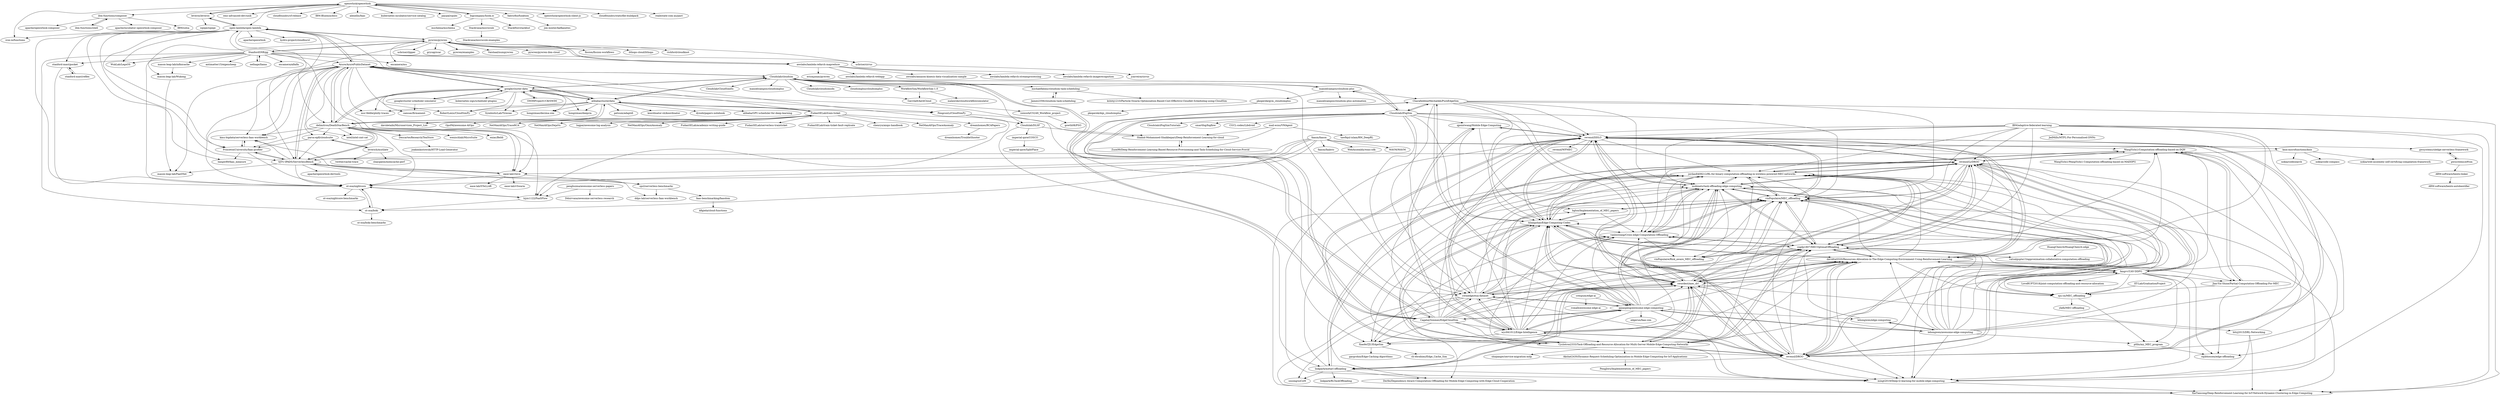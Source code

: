 digraph G {
"openwhisk/openwhisk" -> "iron-io/functions" ["e"=1]
"openwhisk/openwhisk" -> "ibm-functions/composer"
"openwhisk/openwhisk" -> "leveros/leveros"
"openwhisk/openwhisk" -> "emc-advanced-dev/unik" ["e"=1]
"openwhisk/openwhisk" -> "open-lambda/open-lambda"
"openwhisk/openwhisk" -> "cloudfoundry/cf-release" ["e"=1]
"openwhisk/openwhisk" -> "IBM-Bluemix/docs"
"openwhisk/openwhisk" -> "alexellis/faas" ["e"=1]
"openwhisk/openwhisk" -> "kubernetes-incubator/service-catalog" ["e"=1]
"openwhisk/openwhisk" -> "paypal/squbs" ["e"=1]
"openwhisk/openwhisk" -> "bigcompany/hook.io"
"openwhisk/openwhisk" -> "fabric8io/funktion"
"openwhisk/openwhisk" -> "openwhisk/openwhisk-client-js"
"openwhisk/openwhisk" -> "cloudfoundry/staticfile-buildpack" ["e"=1]
"openwhisk/openwhisk" -> "realestate-com-au/pact" ["e"=1]
"WangYichi1/Computation-offloading-based-on-DQN" -> "rajibhossen/edge-offloading"
"WangYichi1/Computation-offloading-based-on-DQN" -> "revenol/LyDROO"
"WangYichi1/Computation-offloading-based-on-DQN" -> "Jian-Yin-Shine/Partial-Computation-Offloading-For-MEC"
"WangYichi1/Computation-offloading-based-on-DQN" -> "jordan8409212/RL-for-binary-computation-offloading-in-wireless-powered-MEC-networks"
"WangYichi1/Computation-offloading-based-on-DQN" -> "WangYichi1/WangYichi1-Computation-offloading-based-on-MADDPG"
"Cloudslab/cloudsim" -> "manoelcampos/cloudsim-plus"
"Cloudslab/cloudsim" -> "google/cluster-data"
"Cloudslab/cloudsim" -> "Cloudslab/iFogSim"
"Cloudslab/cloudsim" -> "CagataySonmez/EdgeCloudSim"
"Cloudslab/cloudsim" -> "alibaba/clusterdata"
"Cloudslab/cloudsim" -> "WorkflowSim/WorkflowSim-1.0"
"Cloudslab/cloudsim" -> "Cloudslab/CloudSimEx"
"Cloudslab/cloudsim" -> "Azure/AzurePublicDataset"
"Cloudslab/cloudsim" -> "manoelcampos/cloudsimplus"
"Cloudslab/cloudsim" -> "swinedge/eua-dataset"
"Cloudslab/cloudsim" -> "michaelfahmy/cloudsim-task-scheduling"
"Cloudslab/cloudsim" -> "Cloudslab/DLSF"
"Cloudslab/cloudsim" -> "Cloudslab/cloudsimsdn"
"Cloudslab/cloudsim" -> "cloudsimplus/cloudsimplus"
"Cloudslab/cloudsim" -> "Gavrila9/Ant4Cloud"
"awslabs/lambda-refarch-mapreduce" -> "pywren/pywren"
"awslabs/lambda-refarch-mapreduce" -> "ericmjonas/pywren"
"awslabs/lambda-refarch-mapreduce" -> "awslabs/lambda-refarch-webapp" ["e"=1]
"awslabs/lambda-refarch-mapreduce" -> "awslabs/amazon-kinesis-data-visualization-sample" ["e"=1]
"awslabs/lambda-refarch-mapreduce" -> "awslabs/lambda-refarch-streamprocessing" ["e"=1]
"awslabs/lambda-refarch-mapreduce" -> "awslabs/lambda-refarch-imagerecognition" ["e"=1]
"google/cluster-scheduler-simulator" -> "google/cluster-data"
"google/cluster-scheduler-simulator" -> "camsas/firmament" ["e"=1]
"ARM-software/bento-linker" -> "ARM-software/bento-autobentifier"
"FudanSELab/train-ticket" -> "delimitrou/DeathStarBench"
"FudanSELab/train-ticket" -> "NetManAIOps/TraceAnomaly" ["e"=1]
"FudanSELab/train-ticket" -> "FudanSELab/serverless-trainticket"
"FudanSELab/train-ticket" -> "FudanSELab/train-ticket-fault-replicate"
"FudanSELab/train-ticket" -> "chenryn/aiops-handbook" ["e"=1]
"FudanSELab/train-ticket" -> "alibaba/clusterdata"
"FudanSELab/train-ticket" -> "dreamhomes/RCAPapers"
"FudanSELab/train-ticket" -> "davidetaibi/Microservices_Project_List" ["e"=1]
"FudanSELab/train-ticket" -> "OpsPAI/awesome-AIOps" ["e"=1]
"FudanSELab/train-ticket" -> "NetManAIOps/TraceRCA"
"FudanSELab/train-ticket" -> "Azure/AzurePublicDataset"
"FudanSELab/train-ticket" -> "NetManAIOps/DejaVu"
"FudanSELab/train-ticket" -> "logpai/awesome-log-analysis" ["e"=1]
"FudanSELab/train-ticket" -> "NetManAIOps/OmniAnomaly" ["e"=1]
"FudanSELab/train-ticket" -> "FudanSELab/academic-writing-guide"
"crespum/edge-ai" -> "rcmalli/awesome-edge-ai"
"crespum/edge-ai" -> "qijianpeng/awesome-edge-computing"
"StanfordSNR/gg" -> "nelhage/llama"
"StanfordSNR/gg" -> "pywren/pywren"
"StanfordSNR/gg" -> "excamera/mu"
"StanfordSNR/gg" -> "ease-lab/vhive"
"StanfordSNR/gg" -> "stanford-mast/pocket"
"StanfordSNR/gg" -> "ut-osa/boki"
"StanfordSNR/gg" -> "ut-osa/nightcore"
"StanfordSNR/gg" -> "open-lambda/open-lambda"
"StanfordSNR/gg" -> "awslabs/lambda-refarch-mapreduce"
"StanfordSNR/gg" -> "Azure/AzurePublicDataset"
"StanfordSNR/gg" -> "excamera/alfalfa" ["e"=1]
"StanfordSNR/gg" -> "ucbrise/cirrus"
"StanfordSNR/gg" -> "antimatter15/eigensheep"
"StanfordSNR/gg" -> "mason-leap-lab/infinicache"
"StanfordSNR/gg" -> "WukLab/LegoOS" ["e"=1]
"pywren/pywren" -> "pywren/examples"
"pywren/pywren" -> "Vaishaal/numpywren"
"pywren/pywren" -> "awslabs/lambda-refarch-mapreduce"
"pywren/pywren" -> "pywren/pywren-ibm-cloud"
"pywren/pywren" -> "StanfordSNR/gg"
"pywren/pywren" -> "ucbrise/cirrus"
"pywren/pywren" -> "excamera/mu"
"pywren/pywren" -> "open-lambda/open-lambda"
"pywren/pywren" -> "SJTU-IPADS/ServerlessBench"
"pywren/pywren" -> "fission/fission-workflows"
"pywren/pywren" -> "lithops-cloud/lithops"
"pywren/pywren" -> "richford/cloudknot"
"pywren/pywren" -> "mason-leap-lab/Wukong"
"pywren/pywren" -> "ucbrise/clipper" ["e"=1]
"pywren/pywren" -> "grycap/scar" ["e"=1]
"CagataySonmez/EdgeCloudSim" -> "Cloudslab/iFogSim"
"CagataySonmez/EdgeCloudSim" -> "qijianpeng/awesome-edge-computing"
"CagataySonmez/EdgeCloudSim" -> "swordest/mec_drl"
"CagataySonmez/EdgeCloudSim" -> "revenol/DDLO"
"CagataySonmez/EdgeCloudSim" -> "CharafeddineMechalikh/PureEdgeSim"
"CagataySonmez/EdgeCloudSim" -> "XiaofeiTJU/EdgeSim"
"CagataySonmez/EdgeCloudSim" -> "revenol/DROO"
"CagataySonmez/EdgeCloudSim" -> "hliangzhao/Edge-Computing-Codes"
"CagataySonmez/EdgeCloudSim" -> "mobinets/task-offloading-edge-computing"
"CagataySonmez/EdgeCloudSim" -> "swinedge/eua-dataset"
"CagataySonmez/EdgeCloudSim" -> "Cloudslab/cloudsim"
"CagataySonmez/EdgeCloudSim" -> "Cyclotron2333/Task-Offloading-and-Resource-Allocation-for-Multi-Server-Mobile-Edge-Computing-Networks"
"CagataySonmez/EdgeCloudSim" -> "czgdp1807/MECOptimalOffloading"
"CagataySonmez/EdgeCloudSim" -> "davidtw0320/Resources-Allocation-in-The-Edge-Computing-Environment-Using-Reinforcement-Learning"
"CagataySonmez/EdgeCloudSim" -> "wyc941012/Edge-Intelligence"
"bigcompany/hook.io" -> "Stackvana/microcule"
"bigcompany/hook.io" -> "StackHut/stackhut"
"bigcompany/hook.io" -> "openwhisk/openwhisk"
"bigcompany/hook.io" -> "mschema/mschema"
"google/cluster-data" -> "alibaba/clusterdata"
"google/cluster-data" -> "Azure/AzurePublicDataset"
"google/cluster-data" -> "google/cluster-scheduler-simulator"
"google/cluster-data" -> "Cloudslab/cloudsim"
"google/cluster-data" -> "SWIMProjectUCB/SWIM"
"google/cluster-data" -> "FengcunLi/CloudSimPy"
"google/cluster-data" -> "delimitrou/DeathStarBench"
"google/cluster-data" -> "RobertLexis/CloudSimPy"
"google/cluster-data" -> "swinedge/eua-dataset"
"google/cluster-data" -> "hongzimao/decima-sim" ["e"=1]
"google/cluster-data" -> "hongzimao/deeprm" ["e"=1]
"google/cluster-data" -> "kubernetes-sigs/scheduler-plugins" ["e"=1]
"google/cluster-data" -> "SymbioticLab/Tiresias" ["e"=1]
"google/cluster-data" -> "msr-fiddle/philly-traces" ["e"=1]
"google/cluster-data" -> "camsas/firmament" ["e"=1]
"nelhage/llama" -> "StanfordSNR/gg"
"leverich/mutilate" -> "twitter/cache-trace" ["e"=1]
"leverich/mutilate" -> "shaygalon/memcache-perf"
"leverich/mutilate" -> "parsa-epfl/cloudsuite"
"delimitrou/DeathStarBench" -> "FudanSELab/train-ticket"
"delimitrou/DeathStarBench" -> "Azure/AzurePublicDataset"
"delimitrou/DeathStarBench" -> "SJTU-IPADS/ServerlessBench"
"delimitrou/DeathStarBench" -> "PrincetonUniversity/faas-profiler"
"delimitrou/DeathStarBench" -> "alibaba/clusterdata"
"delimitrou/DeathStarBench" -> "parsa-epfl/cloudsuite"
"delimitrou/DeathStarBench" -> "google/cluster-data"
"delimitrou/DeathStarBench" -> "ut-osa/nightcore"
"delimitrou/DeathStarBench" -> "wenischlab/MicroSuite"
"delimitrou/DeathStarBench" -> "DescartesResearch/TeaStore"
"delimitrou/DeathStarBench" -> "lzjzx1122/FaaSFlow"
"delimitrou/DeathStarBench" -> "eniac/Beldi"
"delimitrou/DeathStarBench" -> "ease-lab/vhive"
"delimitrou/DeathStarBench" -> "intel/intel-cmt-cat" ["e"=1]
"delimitrou/DeathStarBench" -> "kmu-bigdata/serverless-faas-workbench"
"swinedge/eua-dataset" -> "hliangzhao/Edge-Computing-Codes"
"swinedge/eua-dataset" -> "swordest/mec_drl"
"swinedge/eua-dataset" -> "XiaofeiTJU/EdgeSim"
"swinedge/eua-dataset" -> "davidtw0320/Resources-Allocation-in-The-Edge-Computing-Environment-Using-Reinforcement-Learning"
"swinedge/eua-dataset" -> "vanloswang/Cross-edge-Computation-Offloading"
"swinedge/eua-dataset" -> "mobinets/task-offloading-edge-computing"
"swinedge/eua-dataset" -> "vinPopulaire/MEC_offloading"
"swinedge/eua-dataset" -> "revenol/DROO"
"swinedge/eua-dataset" -> "qijianpeng/awesome-edge-computing"
"swinedge/eua-dataset" -> "revenol/DDLO"
"swinedge/eua-dataset" -> "czgdp1807/MECOptimalOffloading"
"swinedge/eua-dataset" -> "XiaTiancong/Deep-Reinforcement-Learning-for-IoT-Network-Dynamic-Clustering-in-Edge-Computing"
"swinedge/eua-dataset" -> "snsong/soCoM"
"swinedge/eua-dataset" -> "wyc941012/Edge-Intelligence"
"swinedge/eua-dataset" -> "jordan8409212/RL-for-binary-computation-offloading-in-wireless-powered-MEC-networks"
"Cloudslab/iFogSim" -> "Cloudslab/iFogSimTutorials"
"Cloudslab/iFogSim" -> "CagataySonmez/EdgeCloudSim"
"Cloudslab/iFogSim" -> "CharafeddineMechalikh/PureEdgeSim"
"Cloudslab/iFogSim" -> "XiaofeiTJU/EdgeSim"
"Cloudslab/iFogSim" -> "Cloudslab/cloudsim"
"Cloudslab/iFogSim" -> "smartfog/fogflow"
"Cloudslab/iFogSim" -> "swinedge/eua-dataset"
"Cloudslab/iFogSim" -> "qijianpeng/awesome-edge-computing"
"Cloudslab/iFogSim" -> "qpointwang/Mobile-Edge-Computing"
"Cloudslab/iFogSim" -> "vinPopulaire/MEC_offloading"
"Cloudslab/iFogSim" -> "hliangzhao/Edge-Computing-Codes"
"Cloudslab/iFogSim" -> "revenol/DDLO"
"Cloudslab/iFogSim" -> "swordest/mec_drl"
"Cloudslab/iFogSim" -> "CGCL-codes/Libdroid"
"Cloudslab/iFogSim" -> "manoelcampos/cloudsim-plus"
"swordest/mec_drl" -> "revenol/DROO"
"swordest/mec_drl" -> "revenol/DDLO"
"swordest/mec_drl" -> "linkpark/metarl-offloading"
"swordest/mec_drl" -> "davidtw0320/Resources-Allocation-in-The-Edge-Computing-Environment-Using-Reinforcement-Learning"
"swordest/mec_drl" -> "revenol/LyDROO"
"swordest/mec_drl" -> "hliangzhao/Edge-Computing-Codes"
"swordest/mec_drl" -> "jordan8409212/RL-for-binary-computation-offloading-in-wireless-powered-MEC-networks"
"swordest/mec_drl" -> "mobinets/task-offloading-edge-computing"
"swordest/mec_drl" -> "czgdp1807/MECOptimalOffloading"
"swordest/mec_drl" -> "vinPopulaire/MEC_offloading"
"swordest/mec_drl" -> "fangvv/UAV-DDPG"
"swordest/mec_drl" -> "Cyclotron2333/Task-Offloading-and-Resource-Allocation-for-Multi-Server-Mobile-Edge-Computing-Networks"
"swordest/mec_drl" -> "mingt2019/Deep-Q-learning-for-mobile-edge-computing"
"swordest/mec_drl" -> "swinedge/eua-dataset"
"swordest/mec_drl" -> "bitzj2015/DRL-Networking"
"alibaba/clusterdata" -> "google/cluster-data"
"alibaba/clusterdata" -> "Azure/AzurePublicDataset"
"alibaba/clusterdata" -> "msr-fiddle/philly-traces" ["e"=1]
"alibaba/clusterdata" -> "delimitrou/DeathStarBench"
"alibaba/clusterdata" -> "RobertLexis/CloudSimPy"
"alibaba/clusterdata" -> "Cloudslab/cloudsim"
"alibaba/clusterdata" -> "hongzimao/decima-sim" ["e"=1]
"alibaba/clusterdata" -> "petuum/adaptdl" ["e"=1]
"alibaba/clusterdata" -> "FengcunLi/CloudSimPy"
"alibaba/clusterdata" -> "FudanSELab/train-ticket"
"alibaba/clusterdata" -> "koordinator-sh/koordinator" ["e"=1]
"alibaba/clusterdata" -> "dyweb/papers-notebook" ["e"=1]
"alibaba/clusterdata" -> "SymbioticLab/Tiresias" ["e"=1]
"alibaba/clusterdata" -> "alibaba/GPU-scheduler-for-deep-learning" ["e"=1]
"alibaba/clusterdata" -> "hongzimao/deeprm" ["e"=1]
"fangvv/UAV-DDPG" -> "WangYichi1/Computation-offloading-based-on-DQN"
"fangvv/UAV-DDPG" -> "jordan8409212/RL-for-binary-computation-offloading-in-wireless-powered-MEC-networks"
"fangvv/UAV-DDPG" -> "mingt2019/Deep-Q-learning-for-mobile-edge-computing"
"fangvv/UAV-DDPG" -> "davidtw0320/Resources-Allocation-in-The-Edge-Computing-Environment-Using-Reinforcement-Learning"
"fangvv/UAV-DDPG" -> "revenol/LyDROO"
"fangvv/UAV-DDPG" -> "czgdp1807/MECOptimalOffloading"
"fangvv/UAV-DDPG" -> "mobinets/task-offloading-edge-computing"
"fangvv/UAV-DDPG" -> "p0llx/my_MEC_program"
"fangvv/UAV-DDPG" -> "rajibhossen/edge-offloading"
"fangvv/UAV-DDPG" -> "nju-cn/MEC_offloading"
"fangvv/UAV-DDPG" -> "swordest/mec_drl"
"fangvv/UAV-DDPG" -> "Jian-Yin-Shine/Partial-Computation-Offloading-For-MEC"
"fangvv/UAV-DDPG" -> "LoveBUPT2018/joint-computation-offloading-and-resource-allocation"
"Cloudslab/DLSF" -> "linkpark/metarl-offloading"
"Cloudslab/DLSF" -> "Shahid-Mohammed-Shaikbepari/Deep-Reinforcement-Learning-for-cloud"
"Cloudslab/DLSF" -> "imperial-qore/COSCO"
"bitzj2015/DRL-Networking" -> "mingt2019/Deep-Q-learning-for-mobile-edge-computing"
"bitzj2015/DRL-Networking" -> "XiaTiancong/Deep-Reinforcement-Learning-for-IoT-Network-Dynamic-Clustering-in-Edge-Computing"
"bitzj2015/DRL-Networking" -> "vinPopulaire/MEC_offloading"
"czgdp1807/MECOptimalOffloading" -> "vinPopulaire/MEC_offloading"
"czgdp1807/MECOptimalOffloading" -> "jordan8409212/RL-for-binary-computation-offloading-in-wireless-powered-MEC-networks"
"czgdp1807/MECOptimalOffloading" -> "mobinets/task-offloading-edge-computing"
"czgdp1807/MECOptimalOffloading" -> "Cyclotron2333/Task-Offloading-and-Resource-Allocation-for-Multi-Server-Mobile-Edge-Computing-Networks"
"czgdp1807/MECOptimalOffloading" -> "vanloswang/Cross-edge-Computation-Offloading"
"czgdp1807/MECOptimalOffloading" -> "revenol/LyDROO"
"czgdp1807/MECOptimalOffloading" -> "vinPopulaire/Risk_aware_MEC_offloading"
"czgdp1807/MECOptimalOffloading" -> "nju-cn/MEC_offloading"
"czgdp1807/MECOptimalOffloading" -> "davidtw0320/Resources-Allocation-in-The-Edge-Computing-Environment-Using-Reinforcement-Learning"
"czgdp1807/MECOptimalOffloading" -> "WangYichi1/Computation-offloading-based-on-DQN"
"czgdp1807/MECOptimalOffloading" -> "Derfei/Dependency-Aware-Computation-Offloading-for-Mobile-Edge-Computing-with-Edge-Cloud-Cooperation"
"czgdp1807/MECOptimalOffloading" -> "hliangzhao/Edge-Computing-Codes"
"czgdp1807/MECOptimalOffloading" -> "vatsalgupta13/approximation-collaborative-computation-offloading"
"davidtw0320/Resources-Allocation-in-The-Edge-Computing-Environment-Using-Reinforcement-Learning" -> "czgdp1807/MECOptimalOffloading"
"davidtw0320/Resources-Allocation-in-The-Edge-Computing-Environment-Using-Reinforcement-Learning" -> "revenol/DDLO"
"davidtw0320/Resources-Allocation-in-The-Edge-Computing-Environment-Using-Reinforcement-Learning" -> "swordest/mec_drl"
"davidtw0320/Resources-Allocation-in-The-Edge-Computing-Environment-Using-Reinforcement-Learning" -> "jordan8409212/RL-for-binary-computation-offloading-in-wireless-powered-MEC-networks"
"davidtw0320/Resources-Allocation-in-The-Edge-Computing-Environment-Using-Reinforcement-Learning" -> "mingt2019/Deep-Q-learning-for-mobile-edge-computing"
"davidtw0320/Resources-Allocation-in-The-Edge-Computing-Environment-Using-Reinforcement-Learning" -> "vinPopulaire/MEC_offloading"
"davidtw0320/Resources-Allocation-in-The-Edge-Computing-Environment-Using-Reinforcement-Learning" -> "revenol/DROO"
"davidtw0320/Resources-Allocation-in-The-Edge-Computing-Environment-Using-Reinforcement-Learning" -> "fangvv/UAV-DDPG"
"davidtw0320/Resources-Allocation-in-The-Edge-Computing-Environment-Using-Reinforcement-Learning" -> "hliangzhao/Edge-Computing-Codes"
"davidtw0320/Resources-Allocation-in-The-Edge-Computing-Environment-Using-Reinforcement-Learning" -> "nju-cn/MEC_offloading"
"davidtw0320/Resources-Allocation-in-The-Edge-Computing-Environment-Using-Reinforcement-Learning" -> "WangYichi1/Computation-offloading-based-on-DQN"
"davidtw0320/Resources-Allocation-in-The-Edge-Computing-Environment-Using-Reinforcement-Learning" -> "Jian-Yin-Shine/Partial-Computation-Offloading-For-MEC"
"davidtw0320/Resources-Allocation-in-The-Edge-Computing-Environment-Using-Reinforcement-Learning" -> "XiaTiancong/Deep-Reinforcement-Learning-for-IoT-Network-Dynamic-Clustering-in-Edge-Computing"
"davidtw0320/Resources-Allocation-in-The-Edge-Computing-Environment-Using-Reinforcement-Learning" -> "linkpark/metarl-offloading"
"davidtw0320/Resources-Allocation-in-The-Edge-Computing-Environment-Using-Reinforcement-Learning" -> "revenol/LyDROO"
"hglun/Implementation_of_MEC_papers" -> "vinPopulaire/MEC_offloading"
"hglun/Implementation_of_MEC_papers" -> "vanloswang/Cross-edge-Computation-Offloading"
"hglun/Implementation_of_MEC_papers" -> "hliangzhao/Edge-Computing-Codes"
"jordan8409212/RL-for-binary-computation-offloading-in-wireless-powered-MEC-networks" -> "czgdp1807/MECOptimalOffloading"
"jordan8409212/RL-for-binary-computation-offloading-in-wireless-powered-MEC-networks" -> "vinPopulaire/Risk_aware_MEC_offloading"
"jordan8409212/RL-for-binary-computation-offloading-in-wireless-powered-MEC-networks" -> "WangYichi1/Computation-offloading-based-on-DQN"
"jordan8409212/RL-for-binary-computation-offloading-in-wireless-powered-MEC-networks" -> "mingt2019/Deep-Q-learning-for-mobile-edge-computing"
"jordan8409212/RL-for-binary-computation-offloading-in-wireless-powered-MEC-networks" -> "revenol/LyDROO"
"jordan8409212/RL-for-binary-computation-offloading-in-wireless-powered-MEC-networks" -> "nju-cn/MEC_offloading"
"jordan8409212/RL-for-binary-computation-offloading-in-wireless-powered-MEC-networks" -> "Derfei/Dependency-Aware-Computation-Offloading-for-Mobile-Edge-Computing-with-Edge-Cloud-Cooperation"
"jordan8409212/RL-for-binary-computation-offloading-in-wireless-powered-MEC-networks" -> "vanloswang/Cross-edge-Computation-Offloading"
"jordan8409212/RL-for-binary-computation-offloading-in-wireless-powered-MEC-networks" -> "mobinets/task-offloading-edge-computing"
"jordan8409212/RL-for-binary-computation-offloading-in-wireless-powered-MEC-networks" -> "XiaTiancong/Deep-Reinforcement-Learning-for-IoT-Network-Dynamic-Clustering-in-Edge-Computing"
"jordan8409212/RL-for-binary-computation-offloading-in-wireless-powered-MEC-networks" -> "vinPopulaire/MEC_offloading"
"qpointwang/Mobile-Edge-Computing" -> "hglun/Implementation_of_MEC_papers"
"qpointwang/Mobile-Edge-Computing" -> "revenol/DDLO"
"qpointwang/Mobile-Edge-Computing" -> "wyc941012/Edge-Intelligence"
"revenol/DDLO" -> "revenol/DROO"
"revenol/DDLO" -> "swordest/mec_drl"
"revenol/DDLO" -> "hliangzhao/Edge-Computing-Codes"
"revenol/DDLO" -> "revenol/LyDROO"
"revenol/DDLO" -> "vinPopulaire/MEC_offloading"
"revenol/DDLO" -> "davidtw0320/Resources-Allocation-in-The-Edge-Computing-Environment-Using-Reinforcement-Learning"
"revenol/DDLO" -> "czgdp1807/MECOptimalOffloading"
"revenol/DDLO" -> "jordan8409212/RL-for-binary-computation-offloading-in-wireless-powered-MEC-networks"
"revenol/DDLO" -> "mobinets/task-offloading-edge-computing"
"revenol/DDLO" -> "mingt2019/Deep-Q-learning-for-mobile-edge-computing"
"revenol/DDLO" -> "qpointwang/Mobile-Edge-Computing"
"revenol/DDLO" -> "Cyclotron2333/Task-Offloading-and-Resource-Allocation-for-Multi-Server-Mobile-Edge-Computing-Networks"
"revenol/DDLO" -> "WangYichi1/Computation-offloading-based-on-DQN"
"revenol/DDLO" -> "revenol/WPMEC"
"revenol/DDLO" -> "wyc941012/Edge-Intelligence"
"revenol/DROO" -> "revenol/DDLO"
"revenol/DROO" -> "swordest/mec_drl"
"revenol/DROO" -> "revenol/LyDROO"
"revenol/DROO" -> "jordan8409212/RL-for-binary-computation-offloading-in-wireless-powered-MEC-networks"
"revenol/DROO" -> "czgdp1807/MECOptimalOffloading"
"revenol/DROO" -> "davidtw0320/Resources-Allocation-in-The-Edge-Computing-Environment-Using-Reinforcement-Learning"
"revenol/DROO" -> "mobinets/task-offloading-edge-computing"
"revenol/DROO" -> "hliangzhao/Edge-Computing-Codes"
"revenol/DROO" -> "vinPopulaire/MEC_offloading"
"revenol/DROO" -> "linkpark/metarl-offloading"
"revenol/DROO" -> "Cyclotron2333/Task-Offloading-and-Resource-Allocation-for-Multi-Server-Mobile-Edge-Computing-Networks"
"revenol/DROO" -> "wyc941012/Edge-Intelligence"
"revenol/DROO" -> "fangvv/UAV-DDPG"
"revenol/DROO" -> "vanloswang/Cross-edge-Computation-Offloading"
"revenol/DROO" -> "mingt2019/Deep-Q-learning-for-mobile-edge-computing"
"wyc941012/Edge-Intelligence" -> "vinPopulaire/MEC_offloading"
"wyc941012/Edge-Intelligence" -> "revenol/DDLO"
"wyc941012/Edge-Intelligence" -> "qpointwang/Mobile-Edge-Computing"
"wyc941012/Edge-Intelligence" -> "revenol/DROO"
"wyc941012/Edge-Intelligence" -> "swordest/mec_drl"
"wyc941012/Edge-Intelligence" -> "czgdp1807/MECOptimalOffloading"
"wyc941012/Edge-Intelligence" -> "qijianpeng/awesome-edge-computing"
"wyc941012/Edge-Intelligence" -> "vanloswang/Cross-edge-Computation-Offloading"
"wyc941012/Edge-Intelligence" -> "Cyclotron2333/Task-Offloading-and-Resource-Allocation-for-Multi-Server-Mobile-Edge-Computing-Networks"
"wyc941012/Edge-Intelligence" -> "swinedge/eua-dataset"
"wyc941012/Edge-Intelligence" -> "hliangzhao/Edge-Computing-Codes"
"wyc941012/Edge-Intelligence" -> "davidtw0320/Resources-Allocation-in-The-Edge-Computing-Environment-Using-Reinforcement-Learning"
"wyc941012/Edge-Intelligence" -> "mobinets/task-offloading-edge-computing"
"wyc941012/Edge-Intelligence" -> "jordan8409212/RL-for-binary-computation-offloading-in-wireless-powered-MEC-networks"
"wyc941012/Edge-Intelligence" -> "XiaofeiTJU/EdgeSim"
"IBM/adaptive-federated-learning" -> "revenol/DDLO"
"IBM/adaptive-federated-learning" -> "mingt2019/Deep-Q-learning-for-mobile-edge-computing"
"IBM/adaptive-federated-learning" -> "swordest/mec_drl"
"IBM/adaptive-federated-learning" -> "davidtw0320/Resources-Allocation-in-The-Edge-Computing-Environment-Using-Reinforcement-Learning"
"IBM/adaptive-federated-learning" -> "XiaTiancong/Deep-Reinforcement-Learning-for-IoT-Network-Dynamic-Clustering-in-Edge-Computing"
"IBM/adaptive-federated-learning" -> "JedMills/MTFL-For-Personalised-DNNs"
"IBM/adaptive-federated-learning" -> "mobinets/task-offloading-edge-computing"
"IBM/adaptive-federated-learning" -> "vinPopulaire/MEC_offloading"
"IBM/adaptive-federated-learning" -> "revenol/DROO"
"IBM/adaptive-federated-learning" -> "hliangzhao/Edge-Computing-Codes"
"IBM/adaptive-federated-learning" -> "revenol/LyDROO"
"IBM/adaptive-federated-learning" -> "jordan8409212/RL-for-binary-computation-offloading-in-wireless-powered-MEC-networks"
"hliangzhao/Edge-Computing-Codes" -> "mobinets/task-offloading-edge-computing"
"hliangzhao/Edge-Computing-Codes" -> "revenol/DDLO"
"hliangzhao/Edge-Computing-Codes" -> "vanloswang/Cross-edge-Computation-Offloading"
"hliangzhao/Edge-Computing-Codes" -> "hglun/Implementation_of_MEC_papers"
"hliangzhao/Edge-Computing-Codes" -> "czgdp1807/MECOptimalOffloading"
"hliangzhao/Edge-Computing-Codes" -> "swordest/mec_drl"
"hliangzhao/Edge-Computing-Codes" -> "vinPopulaire/MEC_offloading"
"hliangzhao/Edge-Computing-Codes" -> "Cyclotron2333/Task-Offloading-and-Resource-Allocation-for-Multi-Server-Mobile-Edge-Computing-Networks"
"hliangzhao/Edge-Computing-Codes" -> "davidtw0320/Resources-Allocation-in-The-Edge-Computing-Environment-Using-Reinforcement-Learning"
"hliangzhao/Edge-Computing-Codes" -> "revenol/LyDROO"
"hliangzhao/Edge-Computing-Codes" -> "revenol/DROO"
"hliangzhao/Edge-Computing-Codes" -> "jordan8409212/RL-for-binary-computation-offloading-in-wireless-powered-MEC-networks"
"hliangzhao/Edge-Computing-Codes" -> "swinedge/eua-dataset"
"hliangzhao/Edge-Computing-Codes" -> "XiaofeiTJU/EdgeSim"
"hliangzhao/Edge-Computing-Codes" -> "qpointwang/Mobile-Edge-Computing"
"dreamhomes/RCAPapers" -> "dreamhomes/TroubleShooter"
"gwsystems/aWsm" -> "gwsystems/sledge-serverless-framework"
"gwsystems/aWsm" -> "ARM-software/bento-linker"
"gwsystems/sledge-serverless-framework" -> "gwsystems/aWsm"
"Cyclotron2333/Task-Offloading-and-Resource-Allocation-for-Multi-Server-Mobile-Edge-Computing-Networks" -> "mobinets/task-offloading-edge-computing"
"Cyclotron2333/Task-Offloading-and-Resource-Allocation-for-Multi-Server-Mobile-Edge-Computing-Networks" -> "czgdp1807/MECOptimalOffloading"
"Cyclotron2333/Task-Offloading-and-Resource-Allocation-for-Multi-Server-Mobile-Edge-Computing-Networks" -> "hliangzhao/Edge-Computing-Codes"
"Cyclotron2333/Task-Offloading-and-Resource-Allocation-for-Multi-Server-Mobile-Edge-Computing-Networks" -> "vinPopulaire/MEC_offloading"
"Cyclotron2333/Task-Offloading-and-Resource-Allocation-for-Multi-Server-Mobile-Edge-Computing-Networks" -> "hglun/Implementation_of_MEC_papers"
"Cyclotron2333/Task-Offloading-and-Resource-Allocation-for-Multi-Server-Mobile-Edge-Computing-Networks" -> "revenol/DDLO"
"Cyclotron2333/Task-Offloading-and-Resource-Allocation-for-Multi-Server-Mobile-Edge-Computing-Networks" -> "Akshat2430/Dynamic-Request-Scheduling-Optimization-in-Mobile-Edge-Computing-for-IoT-Applications"
"Cyclotron2333/Task-Offloading-and-Resource-Allocation-for-Multi-Server-Mobile-Edge-Computing-Networks" -> "vanloswang/Cross-edge-Computation-Offloading"
"Cyclotron2333/Task-Offloading-and-Resource-Allocation-for-Multi-Server-Mobile-Edge-Computing-Networks" -> "davidtw0320/Resources-Allocation-in-The-Edge-Computing-Environment-Using-Reinforcement-Learning"
"Cyclotron2333/Task-Offloading-and-Resource-Allocation-for-Multi-Server-Mobile-Edge-Computing-Networks" -> "swordest/mec_drl"
"Cyclotron2333/Task-Offloading-and-Resource-Allocation-for-Multi-Server-Mobile-Edge-Computing-Networks" -> "revenol/DROO"
"Cyclotron2333/Task-Offloading-and-Resource-Allocation-for-Multi-Server-Mobile-Edge-Computing-Networks" -> "fangvv/UAV-DDPG"
"Cyclotron2333/Task-Offloading-and-Resource-Allocation-for-Multi-Server-Mobile-Edge-Computing-Networks" -> "jordan8409212/RL-for-binary-computation-offloading-in-wireless-powered-MEC-networks"
"Cyclotron2333/Task-Offloading-and-Resource-Allocation-for-Multi-Server-Mobile-Edge-Computing-Networks" -> "mingt2019/Deep-Q-learning-for-mobile-edge-computing"
"Cyclotron2333/Task-Offloading-and-Resource-Allocation-for-Multi-Server-Mobile-Edge-Computing-Networks" -> "shiqiangw/service-migration-mdp" ["e"=1]
"Azure/AzurePublicDataset" -> "google/cluster-data"
"Azure/AzurePublicDataset" -> "alibaba/clusterdata"
"Azure/AzurePublicDataset" -> "delimitrou/DeathStarBench"
"Azure/AzurePublicDataset" -> "SJTU-IPADS/ServerlessBench"
"Azure/AzurePublicDataset" -> "PrincetonUniversity/faas-profiler"
"Azure/AzurePublicDataset" -> "ease-lab/vhive"
"Azure/AzurePublicDataset" -> "open-lambda/open-lambda"
"Azure/AzurePublicDataset" -> "parsa-epfl/cloudsuite"
"Azure/AzurePublicDataset" -> "msr-fiddle/philly-traces" ["e"=1]
"Azure/AzurePublicDataset" -> "mason-leap-lab/FaaSNet"
"Azure/AzurePublicDataset" -> "kmu-bigdata/serverless-faas-workbench"
"Azure/AzurePublicDataset" -> "intel/intel-cmt-cat" ["e"=1]
"Azure/AzurePublicDataset" -> "RobertLexis/CloudSimPy"
"Azure/AzurePublicDataset" -> "ut-osa/nightcore"
"Azure/AzurePublicDataset" -> "Cloudslab/cloudsim"
"leveros/leveros" -> "open-lambda/open-lambda"
"leveros/leveros" -> "iopipe/iopipe" ["e"=1]
"leveros/leveros" -> "openwhisk/openwhisk"
"IIT-Lab/GraduationProject" -> "nju-cn/MEC_offloading"
"nju-cn/MEC_offloading" -> "p0llx/my_MEC_program"
"nju-cn/MEC_offloading" -> "ykdh/MEC-offloading"
"Shahid-Mohammed-Shaikbepari/Deep-Reinforcement-Learning-for-cloud" -> "Zuox99/Deep-Reinforcement-Learning-Based-Resource-Provisioning-and-Task-Scheduling-for-Cloud-Service-Provid"
"Zuox99/Deep-Reinforcement-Learning-Based-Resource-Provisioning-and-Task-Scheduling-for-Cloud-Service-Provid" -> "Shahid-Mohammed-Shaikbepari/Deep-Reinforcement-Learning-for-cloud"
"mobinets/task-offloading-edge-computing" -> "Cyclotron2333/Task-Offloading-and-Resource-Allocation-for-Multi-Server-Mobile-Edge-Computing-Networks"
"mobinets/task-offloading-edge-computing" -> "hliangzhao/Edge-Computing-Codes"
"mobinets/task-offloading-edge-computing" -> "czgdp1807/MECOptimalOffloading"
"mobinets/task-offloading-edge-computing" -> "vanloswang/Cross-edge-Computation-Offloading"
"mobinets/task-offloading-edge-computing" -> "vinPopulaire/MEC_offloading"
"mobinets/task-offloading-edge-computing" -> "jordan8409212/RL-for-binary-computation-offloading-in-wireless-powered-MEC-networks"
"mobinets/task-offloading-edge-computing" -> "vinPopulaire/Risk_aware_MEC_offloading"
"mobinets/task-offloading-edge-computing" -> "swordest/mec_drl"
"mobinets/task-offloading-edge-computing" -> "revenol/DDLO"
"mobinets/task-offloading-edge-computing" -> "revenol/LyDROO"
"mobinets/task-offloading-edge-computing" -> "revenol/DROO"
"p0llx/my_MEC_program" -> "rajibhossen/edge-offloading"
"lehongwen/awesome-edge-computing" -> "lehongwen/edge-computing"
"lehongwen/awesome-edge-computing" -> "mingt2019/Deep-Q-learning-for-mobile-edge-computing"
"lehongwen/awesome-edge-computing" -> "czgdp1807/MECOptimalOffloading"
"lehongwen/awesome-edge-computing" -> "vanloswang/Cross-edge-Computation-Offloading"
"lehongwen/awesome-edge-computing" -> "vinPopulaire/MEC_offloading"
"lehongwen/awesome-edge-computing" -> "hliangzhao/Edge-Computing-Codes"
"lehongwen/awesome-edge-computing" -> "jordan8409212/RL-for-binary-computation-offloading-in-wireless-powered-MEC-networks"
"lehongwen/awesome-edge-computing" -> "davidtw0320/Resources-Allocation-in-The-Edge-Computing-Environment-Using-Reinforcement-Learning"
"lehongwen/awesome-edge-computing" -> "mobinets/task-offloading-edge-computing"
"lehongwen/awesome-edge-computing" -> "qijianpeng/awesome-edge-computing"
"lehongwen/awesome-edge-computing" -> "revenol/DDLO"
"lehongwen/awesome-edge-computing" -> "revenol/LyDROO"
"lehongwen/awesome-edge-computing" -> "swordest/mec_drl"
"lehongwen/awesome-edge-computing" -> "p0llx/my_MEC_program"
"lehongwen/awesome-edge-computing" -> "WangYichi1/Computation-offloading-based-on-DQN"
"revenol/LyDROO" -> "czgdp1807/MECOptimalOffloading"
"revenol/LyDROO" -> "WangYichi1/Computation-offloading-based-on-DQN"
"revenol/LyDROO" -> "jordan8409212/RL-for-binary-computation-offloading-in-wireless-powered-MEC-networks"
"revenol/LyDROO" -> "revenol/DROO"
"revenol/LyDROO" -> "revenol/DDLO"
"revenol/LyDROO" -> "linkpark/metarl-offloading"
"revenol/LyDROO" -> "swordest/mec_drl"
"revenol/LyDROO" -> "mingt2019/Deep-Q-learning-for-mobile-edge-computing"
"revenol/LyDROO" -> "vinPopulaire/MEC_offloading"
"revenol/LyDROO" -> "vanloswang/Cross-edge-Computation-Offloading"
"revenol/LyDROO" -> "Jian-Yin-Shine/Partial-Computation-Offloading-For-MEC"
"revenol/LyDROO" -> "vinPopulaire/Risk_aware_MEC_offloading"
"revenol/LyDROO" -> "fangvv/UAV-DDPG"
"revenol/LyDROO" -> "hliangzhao/Edge-Computing-Codes"
"revenol/LyDROO" -> "mobinets/task-offloading-edge-computing"
"WorkflowSim/WorkflowSim-1.0" -> "malawski/cloudworkflowsimulator"
"WorkflowSim/WorkflowSim-1.0" -> "Gavrila9/Ant4Cloud"
"FengcunLi/CloudSimPy" -> "Cloudslab/DLSF"
"FengcunLi/CloudSimPy" -> "Shahid-Mohammed-Shaikbepari/Deep-Reinforcement-Learning-for-cloud"
"manoelcampos/cloudsim-plus" -> "Cloudslab/cloudsim"
"manoelcampos/cloudsim-plus" -> "manoelcampos/cloudsim-plus-automation"
"manoelcampos/cloudsim-plus" -> "pkoperek/gym_cloudsimplus"
"manoelcampos/cloudsim-plus" -> "CharafeddineMechalikh/PureEdgeSim"
"qijianpeng/awesome-edge-computing" -> "wyc941012/Edge-Intelligence"
"qijianpeng/awesome-edge-computing" -> "CagataySonmez/EdgeCloudSim"
"qijianpeng/awesome-edge-computing" -> "CharafeddineMechalikh/PureEdgeSim"
"qijianpeng/awesome-edge-computing" -> "swinedge/eua-dataset"
"qijianpeng/awesome-edge-computing" -> "lehongwen/awesome-edge-computing"
"qijianpeng/awesome-edge-computing" -> "hliangzhao/Edge-Computing-Codes"
"qijianpeng/awesome-edge-computing" -> "mobinets/task-offloading-edge-computing"
"qijianpeng/awesome-edge-computing" -> "vanloswang/Cross-edge-Computation-Offloading"
"qijianpeng/awesome-edge-computing" -> "XiaofeiTJU/EdgeSim"
"qijianpeng/awesome-edge-computing" -> "vinPopulaire/MEC_offloading"
"qijianpeng/awesome-edge-computing" -> "swordest/mec_drl"
"qijianpeng/awesome-edge-computing" -> "lehongwen/edge-computing"
"qijianpeng/awesome-edge-computing" -> "davidtw0320/Resources-Allocation-in-The-Edge-Computing-Environment-Using-Reinforcement-Learning"
"qijianpeng/awesome-edge-computing" -> "mingt2019/Deep-Q-learning-for-mobile-edge-computing"
"qijianpeng/awesome-edge-computing" -> "edgerun/faas-sim"
"XiaofeiTJU/EdgeSim" -> "sh-ebrahimi/Edge_Cache_Sim"
"XiaofeiTJU/EdgeSim" -> "gargrohin/Edge-Caching-Algorithms"
"XiaofeiTJU/EdgeSim" -> "vanloswang/Cross-edge-Computation-Offloading"
"CharafeddineMechalikh/PureEdgeSim" -> "qijianpeng/awesome-edge-computing"
"CharafeddineMechalikh/PureEdgeSim" -> "CagataySonmez/EdgeCloudSim"
"CharafeddineMechalikh/PureEdgeSim" -> "hliangzhao/Edge-Computing-Codes"
"CharafeddineMechalikh/PureEdgeSim" -> "swinedge/eua-dataset"
"CharafeddineMechalikh/PureEdgeSim" -> "XiaTiancong/Deep-Reinforcement-Learning-for-IoT-Network-Dynamic-Clustering-in-Edge-Computing"
"CharafeddineMechalikh/PureEdgeSim" -> "vanloswang/Cross-edge-Computation-Offloading"
"CharafeddineMechalikh/PureEdgeSim" -> "vinPopulaire/MEC_offloading"
"CharafeddineMechalikh/PureEdgeSim" -> "Cloudslab/iFogSim"
"CharafeddineMechalikh/PureEdgeSim" -> "revenol/DDLO"
"CharafeddineMechalikh/PureEdgeSim" -> "mobinets/task-offloading-edge-computing"
"open-lambda/open-lambda" -> "stanford-mast/pocket"
"open-lambda/open-lambda" -> "Azure/AzurePublicDataset"
"open-lambda/open-lambda" -> "iron-io/functions" ["e"=1]
"open-lambda/open-lambda" -> "PrincetonUniversity/faas-profiler"
"open-lambda/open-lambda" -> "apache/openwhisk" ["e"=1]
"open-lambda/open-lambda" -> "SJTU-IPADS/ServerlessBench"
"open-lambda/open-lambda" -> "ut-osa/nightcore"
"open-lambda/open-lambda" -> "hydro-project/cloudburst" ["e"=1]
"open-lambda/open-lambda" -> "lzjzx1122/FaaSFlow"
"open-lambda/open-lambda" -> "kmu-bigdata/serverless-faas-workbench"
"open-lambda/open-lambda" -> "pywren/pywren"
"open-lambda/open-lambda" -> "leveros/leveros"
"open-lambda/open-lambda" -> "WukLab/LegoOS" ["e"=1]
"open-lambda/open-lambda" -> "liangw89/faas_measure"
"open-lambda/open-lambda" -> "delimitrou/DeathStarBench"
"Akshat2430/Dynamic-Request-Scheduling-Optimization-in-Mobile-Edge-Computing-for-IoT-Applications" -> "PengJiwu/Implementation_of_MEC_papers"
"Jian-Yin-Shine/Partial-Computation-Offloading-For-MEC" -> "nju-cn/MEC_offloading"
"Jian-Yin-Shine/Partial-Computation-Offloading-For-MEC" -> "WangYichi1/Computation-offloading-based-on-DQN"
"Jian-Yin-Shine/Partial-Computation-Offloading-For-MEC" -> "rajibhossen/edge-offloading"
"icework/CS249_Workflow_project" -> "gowth08/PSO"
"lehongwen/edge-computing" -> "lehongwen/awesome-edge-computing"
"lehongwen/edge-computing" -> "czgdp1807/MECOptimalOffloading"
"linkpark/metarl-offloading" -> "revenol/LyDROO"
"linkpark/metarl-offloading" -> "linkpark/RLTaskOffloading"
"linkpark/metarl-offloading" -> "swordest/mec_drl"
"linkpark/metarl-offloading" -> "jordan8409212/RL-for-binary-computation-offloading-in-wireless-powered-MEC-networks"
"linkpark/metarl-offloading" -> "Derfei/Dependency-Aware-Computation-Offloading-for-Mobile-Edge-Computing-with-Edge-Cloud-Cooperation"
"linkpark/metarl-offloading" -> "mingt2019/Deep-Q-learning-for-mobile-edge-computing"
"linkpark/metarl-offloading" -> "snsong/soCoM"
"mingt2019/Deep-Q-learning-for-mobile-edge-computing" -> "XiaTiancong/Deep-Reinforcement-Learning-for-IoT-Network-Dynamic-Clustering-in-Edge-Computing"
"vinPopulaire/MEC_offloading" -> "vanloswang/Cross-edge-Computation-Offloading"
"vinPopulaire/MEC_offloading" -> "czgdp1807/MECOptimalOffloading"
"vinPopulaire/MEC_offloading" -> "nju-cn/MEC_offloading"
"vinPopulaire/MEC_offloading" -> "vinPopulaire/Risk_aware_MEC_offloading"
"vinPopulaire/MEC_offloading" -> "mobinets/task-offloading-edge-computing"
"vinPopulaire/MEC_offloading" -> "revenol/DDLO"
"vinPopulaire/MEC_offloading" -> "hglun/Implementation_of_MEC_papers"
"vinPopulaire/MEC_offloading" -> "jordan8409212/RL-for-binary-computation-offloading-in-wireless-powered-MEC-networks"
"imperial-qore/COSCO" -> "imperial-qore/SplitPlace"
"mason-leap-lab/infinicache" -> "mason-leap-lab/Wukong"
"michaelfahmy/cloudsim-task-scheduling" -> "James2356/cloudsim-task-scheduling"
"michaelfahmy/cloudsim-task-scheduling" -> "kshitij1210/Particle-Swarm-Optimization-Based-Cost-Effective-Cloudlet-Scheduling-using-CloudSim"
"SJTU-IPADS/ServerlessBench" -> "PrincetonUniversity/faas-profiler"
"SJTU-IPADS/ServerlessBench" -> "ddps-lab/serverless-faas-workbench"
"SJTU-IPADS/ServerlessBench" -> "kmu-bigdata/serverless-faas-workbench"
"SJTU-IPADS/ServerlessBench" -> "spcl/serverless-benchmarks"
"SJTU-IPADS/ServerlessBench" -> "ut-osa/nightcore"
"SJTU-IPADS/ServerlessBench" -> "Azure/AzurePublicDataset"
"SJTU-IPADS/ServerlessBench" -> "apache/openwhisk-devtools"
"SJTU-IPADS/ServerlessBench" -> "mason-leap-lab/FaaSNet"
"SJTU-IPADS/ServerlessBench" -> "delimitrou/DeathStarBench"
"SJTU-IPADS/ServerlessBench" -> "ease-lab/vhive"
"penghuima/awesome-serverless-papers" -> "Ddnirvana/awesome-serverless-research"
"penghuima/awesome-serverless-papers" -> "lzjzx1122/FaaSFlow"
"stanford-mast/pocket" -> "stanford-mast/reflex"
"stanford-mast/pocket" -> "ut-osa/nightcore"
"stanford-mast/reflex" -> "stanford-mast/pocket"
"Stackvana/microcule" -> "Stackvana/microcule-examples"
"HuangChen24/HuangChen24.edge" -> "vatsalgupta13/approximation-collaborative-computation-offloading"
"vanloswang/Cross-edge-Computation-Offloading" -> "vinPopulaire/MEC_offloading"
"vanloswang/Cross-edge-Computation-Offloading" -> "vinPopulaire/Risk_aware_MEC_offloading"
"vanloswang/Cross-edge-Computation-Offloading" -> "czgdp1807/MECOptimalOffloading"
"vanloswang/Cross-edge-Computation-Offloading" -> "mobinets/task-offloading-edge-computing"
"parsa-epfl/cloudsuite" -> "leverich/mutilate"
"parsa-epfl/cloudsuite" -> "PrincetonUniversity/faas-profiler"
"parsa-epfl/cloudsuite" -> "SJTU-IPADS/ServerlessBench"
"ucbrise/cirrus" -> "jcarreira/cirrus"
"ut-osa/boki" -> "ut-osa/nightcore"
"ut-osa/boki" -> "ut-osa/boki-benchmarks"
"Gavrila9/Ant4Cloud" -> "icework/CS249_Workflow_project"
"faasm/faasm" -> "faasm/faabric"
"faasm/faasm" -> "ut-osa/nightcore"
"faasm/faasm" -> "lzjzx1122/FaaSFlow"
"faasm/faasm" -> "gwsystems/sledge-serverless-framework"
"faasm/faasm" -> "ut-osa/boki"
"faasm/faasm" -> "ease-lab/vhive"
"faasm/faasm" -> "SJTU-IPADS/ServerlessBench"
"faasm/faasm" -> "WebAssembly/wasi-sdk" ["e"=1]
"faasm/faasm" -> "knix-microfunctions/knix"
"faasm/faasm" -> "WAVM/WAVM" ["e"=1]
"ease-lab/vhive" -> "ease-lab/STeLLAR"
"ease-lab/vhive" -> "ease-lab/vSwarm"
"ease-lab/vhive" -> "kmu-bigdata/serverless-faas-workbench"
"ease-lab/vhive" -> "ut-osa/nightcore"
"ease-lab/vhive" -> "spcl/serverless-benchmarks"
"ease-lab/vhive" -> "SJTU-IPADS/ServerlessBench"
"knix-microfunctions/knix" -> "nokia/code-compass"
"knix-microfunctions/knix" -> "nokia/web-assembly-self-certifying-compilation-framework"
"knix-microfunctions/knix" -> "SJTU-IPADS/ServerlessBench"
"knix-microfunctions/knix" -> "nokia/codesearch"
"pkoperek/gym_cloudsimplus" -> "pkoperek/dqn_cloudsimplus"
"mail-ecnu/VMAgent" -> "Shahid-Mohammed-Shaikbepari/Deep-Reinforcement-Learning-for-cloud"
"mail-ecnu/VMAgent" -> "tawfiqul-islam/RM_DeepRL"
"mail-ecnu/VMAgent" -> "Zuox99/Deep-Reinforcement-Learning-Based-Resource-Provisioning-and-Task-Scheduling-for-Cloud-Service-Provid"
"spcl/serverless-benchmarks" -> "faas-benchmarking/faasdom"
"spcl/serverless-benchmarks" -> "ddps-lab/serverless-faas-workbench"
"PrincetonUniversity/faas-profiler" -> "SJTU-IPADS/ServerlessBench"
"PrincetonUniversity/faas-profiler" -> "kmu-bigdata/serverless-faas-workbench"
"PrincetonUniversity/faas-profiler" -> "ut-osa/nightcore"
"PrincetonUniversity/faas-profiler" -> "liangw89/faas_measure"
"SWIMProjectUCB/SWIM" -> "google/cluster-data"
"fabric8io/funktion" -> "jim-minter/kafkanetes"
"ibm-functions/composer" -> "ibm-functions/shell"
"ibm-functions/composer" -> "apache/incubator-openwhisk-composer"
"ibm-functions/composer" -> "IBM/solsa"
"ibm-functions/composer" -> "apache/openwhisk-composer"
"James2356/cloudsim-task-scheduling" -> "michaelfahmy/cloudsim-task-scheduling"
"lzjzx1122/FaaSFlow" -> "ut-osa/boki"
"lzjzx1122/FaaSFlow" -> "ut-osa/nightcore"
"ut-osa/nightcore" -> "ut-osa/boki"
"ut-osa/nightcore" -> "ut-osa/nightcore-benchmarks"
"ut-osa/nightcore" -> "lzjzx1122/FaaSFlow"
"kmu-bigdata/serverless-faas-workbench" -> "PrincetonUniversity/faas-profiler"
"DescartesResearch/TeaStore" -> "joakimkistowski/HTTP-Load-Generator"
"mason-leap-lab/Wukong" -> "mason-leap-lab/FaaSNet"
"faas-benchmarking/faasdom" -> "kfigiela/cloud-functions"
"ibm-functions/shell" -> "ibm-functions/composer"
"openwhisk/openwhisk" ["l"="-11.193,-1.549"]
"iron-io/functions" ["l"="-11.1,-0.164"]
"ibm-functions/composer" ["l"="-11.234,-1.611"]
"leveros/leveros" ["l"="-11.205,-1.492"]
"emc-advanced-dev/unik" ["l"="-12.087,19.076"]
"open-lambda/open-lambda" ["l"="-11.214,-1.41"]
"cloudfoundry/cf-release" ["l"="-10.025,1.077"]
"IBM-Bluemix/docs" ["l"="-11.226,-1.571"]
"alexellis/faas" ["l"="-11.095,-0.029"]
"kubernetes-incubator/service-catalog" ["l"="-11.129,0.309"]
"paypal/squbs" ["l"="9.694,24.831"]
"bigcompany/hook.io" ["l"="-11.165,-1.616"]
"fabric8io/funktion" ["l"="-11.141,-1.563"]
"openwhisk/openwhisk-client-js" ["l"="-11.191,-1.577"]
"cloudfoundry/staticfile-buildpack" ["l"="-9.944,1.113"]
"realestate-com-au/pact" ["l"="8.386,-29.643"]
"WangYichi1/Computation-offloading-based-on-DQN" ["l"="-11.472,-1.151"]
"rajibhossen/edge-offloading" ["l"="-11.474,-1.12"]
"revenol/LyDROO" ["l"="-11.464,-1.169"]
"Jian-Yin-Shine/Partial-Computation-Offloading-For-MEC" ["l"="-11.47,-1.135"]
"jordan8409212/RL-for-binary-computation-offloading-in-wireless-powered-MEC-networks" ["l"="-11.456,-1.172"]
"WangYichi1/WangYichi1-Computation-offloading-based-on-MADDPG" ["l"="-11.491,-1.119"]
"Cloudslab/cloudsim" ["l"="-11.381,-1.292"]
"manoelcampos/cloudsim-plus" ["l"="-11.427,-1.278"]
"google/cluster-data" ["l"="-11.32,-1.306"]
"Cloudslab/iFogSim" ["l"="-11.443,-1.244"]
"CagataySonmez/EdgeCloudSim" ["l"="-11.423,-1.224"]
"alibaba/clusterdata" ["l"="-11.32,-1.341"]
"WorkflowSim/WorkflowSim-1.0" ["l"="-11.426,-1.333"]
"Cloudslab/CloudSimEx" ["l"="-11.36,-1.272"]
"Azure/AzurePublicDataset" ["l"="-11.269,-1.347"]
"manoelcampos/cloudsimplus" ["l"="-11.401,-1.321"]
"swinedge/eua-dataset" ["l"="-11.426,-1.21"]
"michaelfahmy/cloudsim-task-scheduling" ["l"="-11.416,-1.355"]
"Cloudslab/DLSF" ["l"="-11.376,-1.256"]
"Cloudslab/cloudsimsdn" ["l"="-11.409,-1.3"]
"cloudsimplus/cloudsimplus" ["l"="-11.368,-1.326"]
"Gavrila9/Ant4Cloud" ["l"="-11.44,-1.323"]
"awslabs/lambda-refarch-mapreduce" ["l"="-11.12,-1.334"]
"pywren/pywren" ["l"="-11.131,-1.369"]
"ericmjonas/pywren" ["l"="-11.087,-1.287"]
"awslabs/lambda-refarch-webapp" ["l"="-9.515,-2.823"]
"awslabs/amazon-kinesis-data-visualization-sample" ["l"="-10.093,-1.61"]
"awslabs/lambda-refarch-streamprocessing" ["l"="-9.55,-2.803"]
"awslabs/lambda-refarch-imagerecognition" ["l"="-9.566,-2.758"]
"google/cluster-scheduler-simulator" ["l"="-11.317,-1.27"]
"camsas/firmament" ["l"="-9.619,2.841"]
"ARM-software/bento-linker" ["l"="-11.013,-1.422"]
"ARM-software/bento-autobentifier" ["l"="-10.995,-1.428"]
"FudanSELab/train-ticket" ["l"="-11.318,-1.389"]
"delimitrou/DeathStarBench" ["l"="-11.27,-1.369"]
"NetManAIOps/TraceAnomaly" ["l"="21.846,27.37"]
"FudanSELab/serverless-trainticket" ["l"="-11.325,-1.426"]
"FudanSELab/train-ticket-fault-replicate" ["l"="-11.314,-1.415"]
"chenryn/aiops-handbook" ["l"="22.965,35.198"]
"dreamhomes/RCAPapers" ["l"="-11.347,-1.44"]
"davidetaibi/Microservices_Project_List" ["l"="7.454,22.942"]
"OpsPAI/awesome-AIOps" ["l"="23.135,35.177"]
"NetManAIOps/TraceRCA" ["l"="-11.348,-1.391"]
"NetManAIOps/DejaVu" ["l"="-11.339,-1.413"]
"logpai/awesome-log-analysis" ["l"="23.03,35.199"]
"NetManAIOps/OmniAnomaly" ["l"="22.836,35.16"]
"FudanSELab/academic-writing-guide" ["l"="-11.359,-1.411"]
"crespum/edge-ai" ["l"="-11.368,-1.129"]
"rcmalli/awesome-edge-ai" ["l"="-11.351,-1.103"]
"qijianpeng/awesome-edge-computing" ["l"="-11.421,-1.191"]
"StanfordSNR/gg" ["l"="-11.165,-1.397"]
"nelhage/llama" ["l"="-11.15,-1.444"]
"excamera/mu" ["l"="-11.135,-1.411"]
"ease-lab/vhive" ["l"="-11.211,-1.357"]
"stanford-mast/pocket" ["l"="-11.19,-1.424"]
"ut-osa/boki" ["l"="-11.194,-1.383"]
"ut-osa/nightcore" ["l"="-11.215,-1.378"]
"excamera/alfalfa" ["l"="-27.893,13.131"]
"ucbrise/cirrus" ["l"="-11.111,-1.407"]
"antimatter15/eigensheep" ["l"="-11.116,-1.444"]
"mason-leap-lab/infinicache" ["l"="-11.131,-1.393"]
"WukLab/LegoOS" ["l"="28.236,35.196"]
"pywren/examples" ["l"="-11.096,-1.346"]
"Vaishaal/numpywren" ["l"="-11.082,-1.37"]
"pywren/pywren-ibm-cloud" ["l"="-11.103,-1.363"]
"SJTU-IPADS/ServerlessBench" ["l"="-11.225,-1.349"]
"fission/fission-workflows" ["l"="-11.052,-1.357"]
"lithops-cloud/lithops" ["l"="-11.078,-1.327"]
"richford/cloudknot" ["l"="-11.099,-1.382"]
"mason-leap-lab/Wukong" ["l"="-11.155,-1.358"]
"ucbrise/clipper" ["l"="25.401,34.049"]
"grycap/scar" ["l"="21.918,33.604"]
"swordest/mec_drl" ["l"="-11.447,-1.183"]
"revenol/DDLO" ["l"="-11.466,-1.199"]
"CharafeddineMechalikh/PureEdgeSim" ["l"="-11.45,-1.222"]
"XiaofeiTJU/EdgeSim" ["l"="-11.439,-1.23"]
"revenol/DROO" ["l"="-11.436,-1.188"]
"hliangzhao/Edge-Computing-Codes" ["l"="-11.454,-1.204"]
"mobinets/task-offloading-edge-computing" ["l"="-11.466,-1.185"]
"Cyclotron2333/Task-Offloading-and-Resource-Allocation-for-Multi-Server-Mobile-Edge-Computing-Networks" ["l"="-11.45,-1.195"]
"czgdp1807/MECOptimalOffloading" ["l"="-11.448,-1.169"]
"davidtw0320/Resources-Allocation-in-The-Edge-Computing-Environment-Using-Reinforcement-Learning" ["l"="-11.438,-1.172"]
"wyc941012/Edge-Intelligence" ["l"="-11.442,-1.207"]
"Stackvana/microcule" ["l"="-11.161,-1.675"]
"StackHut/stackhut" ["l"="-11.129,-1.621"]
"mschema/mschema" ["l"="-11.137,-1.647"]
"SWIMProjectUCB/SWIM" ["l"="-11.296,-1.28"]
"FengcunLi/CloudSimPy" ["l"="-11.349,-1.302"]
"RobertLexis/CloudSimPy" ["l"="-11.294,-1.323"]
"hongzimao/decima-sim" ["l"="-27.78,13.152"]
"hongzimao/deeprm" ["l"="-27.776,13.173"]
"kubernetes-sigs/scheduler-plugins" ["l"="-9.461,2.669"]
"SymbioticLab/Tiresias" ["l"="-9.359,2.962"]
"msr-fiddle/philly-traces" ["l"="-9.37,2.955"]
"leverich/mutilate" ["l"="-11.248,-1.292"]
"twitter/cache-trace" ["l"="-11.29,5.167"]
"shaygalon/memcache-perf" ["l"="-11.242,-1.266"]
"parsa-epfl/cloudsuite" ["l"="-11.25,-1.329"]
"PrincetonUniversity/faas-profiler" ["l"="-11.242,-1.375"]
"wenischlab/MicroSuite" ["l"="-11.288,-1.39"]
"DescartesResearch/TeaStore" ["l"="-11.285,-1.421"]
"lzjzx1122/FaaSFlow" ["l"="-11.226,-1.391"]
"eniac/Beldi" ["l"="-11.272,-1.401"]
"intel/intel-cmt-cat" ["l"="-11.607,2.05"]
"kmu-bigdata/serverless-faas-workbench" ["l"="-11.24,-1.363"]
"vanloswang/Cross-edge-Computation-Offloading" ["l"="-11.459,-1.195"]
"vinPopulaire/MEC_offloading" ["l"="-11.458,-1.185"]
"XiaTiancong/Deep-Reinforcement-Learning-for-IoT-Network-Dynamic-Clustering-in-Edge-Computing" ["l"="-11.476,-1.191"]
"snsong/soCoM" ["l"="-11.395,-1.192"]
"Cloudslab/iFogSimTutorials" ["l"="-11.463,-1.274"]
"smartfog/fogflow" ["l"="-11.492,-1.278"]
"qpointwang/Mobile-Edge-Computing" ["l"="-11.471,-1.226"]
"CGCL-codes/Libdroid" ["l"="-11.48,-1.259"]
"linkpark/metarl-offloading" ["l"="-11.419,-1.175"]
"fangvv/UAV-DDPG" ["l"="-11.459,-1.149"]
"mingt2019/Deep-Q-learning-for-mobile-edge-computing" ["l"="-11.458,-1.164"]
"bitzj2015/DRL-Networking" ["l"="-11.494,-1.165"]
"petuum/adaptdl" ["l"="-9.374,2.98"]
"koordinator-sh/koordinator" ["l"="-9.474,2.629"]
"dyweb/papers-notebook" ["l"="-11.181,5.148"]
"alibaba/GPU-scheduler-for-deep-learning" ["l"="-9.393,2.932"]
"p0llx/my_MEC_program" ["l"="-11.452,-1.119"]
"nju-cn/MEC_offloading" ["l"="-11.451,-1.135"]
"LoveBUPT2018/joint-computation-offloading-and-resource-allocation" ["l"="-11.498,-1.129"]
"Shahid-Mohammed-Shaikbepari/Deep-Reinforcement-Learning-for-cloud" ["l"="-11.376,-1.315"]
"imperial-qore/COSCO" ["l"="-11.351,-1.231"]
"vinPopulaire/Risk_aware_MEC_offloading" ["l"="-11.479,-1.165"]
"Derfei/Dependency-Aware-Computation-Offloading-for-Mobile-Edge-Computing-with-Edge-Cloud-Cooperation" ["l"="-11.421,-1.156"]
"vatsalgupta13/approximation-collaborative-computation-offloading" ["l"="-11.43,-1.116"]
"hglun/Implementation_of_MEC_papers" ["l"="-11.479,-1.208"]
"revenol/WPMEC" ["l"="-11.514,-1.197"]
"IBM/adaptive-federated-learning" ["l"="-11.484,-1.179"]
"JedMills/MTFL-For-Personalised-DNNs" ["l"="-11.529,-1.165"]
"dreamhomes/TroubleShooter" ["l"="-11.36,-1.461"]
"gwsystems/aWsm" ["l"="-11.044,-1.413"]
"gwsystems/sledge-serverless-framework" ["l"="-11.082,-1.398"]
"Akshat2430/Dynamic-Request-Scheduling-Optimization-in-Mobile-Edge-Computing-for-IoT-Applications" ["l"="-11.514,-1.216"]
"shiqiangw/service-migration-mdp" ["l"="22.099,31.533"]
"mason-leap-lab/FaaSNet" ["l"="-11.21,-1.339"]
"iopipe/iopipe" ["l"="22.03,33.557"]
"IIT-Lab/GraduationProject" ["l"="-11.451,-1.09"]
"ykdh/MEC-offloading" ["l"="-11.464,-1.101"]
"Zuox99/Deep-Reinforcement-Learning-Based-Resource-Provisioning-and-Task-Scheduling-for-Cloud-Service-Provid" ["l"="-11.384,-1.337"]
"lehongwen/awesome-edge-computing" ["l"="-11.442,-1.156"]
"lehongwen/edge-computing" ["l"="-11.42,-1.143"]
"malawski/cloudworkflowsimulator" ["l"="-11.45,-1.353"]
"manoelcampos/cloudsim-plus-automation" ["l"="-11.443,-1.295"]
"pkoperek/gym_cloudsimplus" ["l"="-11.459,-1.299"]
"edgerun/faas-sim" ["l"="-11.38,-1.176"]
"sh-ebrahimi/Edge_Cache_Sim" ["l"="-11.462,-1.254"]
"gargrohin/Edge-Caching-Algorithms" ["l"="-11.415,-1.25"]
"apache/openwhisk" ["l"="-11.071,-0.111"]
"hydro-project/cloudburst" ["l"="-10.95,4.802"]
"liangw89/faas_measure" ["l"="-11.244,-1.41"]
"PengJiwu/Implementation_of_MEC_papers" ["l"="-11.546,-1.222"]
"icework/CS249_Workflow_project" ["l"="-11.476,-1.347"]
"gowth08/PSO" ["l"="-11.496,-1.362"]
"linkpark/RLTaskOffloading" ["l"="-11.389,-1.151"]
"imperial-qore/SplitPlace" ["l"="-11.335,-1.216"]
"James2356/cloudsim-task-scheduling" ["l"="-11.434,-1.37"]
"kshitij1210/Particle-Swarm-Optimization-Based-Cost-Effective-Cloudlet-Scheduling-using-CloudSim" ["l"="-11.424,-1.383"]
"ddps-lab/serverless-faas-workbench" ["l"="-11.224,-1.321"]
"spcl/serverless-benchmarks" ["l"="-11.206,-1.315"]
"apache/openwhisk-devtools" ["l"="-11.221,-1.3"]
"penghuima/awesome-serverless-papers" ["l"="-11.246,-1.444"]
"Ddnirvana/awesome-serverless-research" ["l"="-11.26,-1.472"]
"stanford-mast/reflex" ["l"="-11.19,-1.449"]
"Stackvana/microcule-examples" ["l"="-11.154,-1.703"]
"HuangChen24/HuangChen24.edge" ["l"="-11.421,-1.086"]
"jcarreira/cirrus" ["l"="-11.087,-1.428"]
"ut-osa/boki-benchmarks" ["l"="-11.189,-1.401"]
"faasm/faasm" ["l"="-11.178,-1.358"]
"faasm/faabric" ["l"="-11.159,-1.331"]
"WebAssembly/wasi-sdk" ["l"="-9.633,4.75"]
"knix-microfunctions/knix" ["l"="-11.174,-1.303"]
"WAVM/WAVM" ["l"="-9.551,4.783"]
"ease-lab/STeLLAR" ["l"="-11.193,-1.329"]
"ease-lab/vSwarm" ["l"="-11.193,-1.341"]
"nokia/code-compass" ["l"="-11.151,-1.274"]
"nokia/web-assembly-self-certifying-compilation-framework" ["l"="-11.155,-1.29"]
"nokia/codesearch" ["l"="-11.17,-1.271"]
"pkoperek/dqn_cloudsimplus" ["l"="-11.479,-1.313"]
"mail-ecnu/VMAgent" ["l"="-11.388,-1.355"]
"tawfiqul-islam/RM_DeepRL" ["l"="-11.396,-1.377"]
"faas-benchmarking/faasdom" ["l"="-11.199,-1.28"]
"jim-minter/kafkanetes" ["l"="-11.114,-1.571"]
"ibm-functions/shell" ["l"="-11.244,-1.635"]
"apache/incubator-openwhisk-composer" ["l"="-11.225,-1.637"]
"IBM/solsa" ["l"="-11.26,-1.628"]
"apache/openwhisk-composer" ["l"="-11.261,-1.609"]
"ut-osa/nightcore-benchmarks" ["l"="-11.199,-1.371"]
"joakimkistowski/HTTP-Load-Generator" ["l"="-11.293,-1.446"]
"kfigiela/cloud-functions" ["l"="-11.197,-1.259"]
}